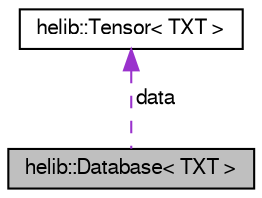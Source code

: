 digraph "helib::Database&lt; TXT &gt;"
{
  edge [fontname="FreeSans",fontsize="10",labelfontname="FreeSans",labelfontsize="10"];
  node [fontname="FreeSans",fontsize="10",shape=record];
  Node1 [label="helib::Database\< TXT \>",height=0.2,width=0.4,color="black", fillcolor="grey75", style="filled", fontcolor="black"];
  Node2 -> Node1 [dir="back",color="darkorchid3",fontsize="10",style="dashed",label=" data" ];
  Node2 [label="helib::Tensor\< TXT \>",height=0.2,width=0.4,color="black", fillcolor="white", style="filled",URL="$classhelib_1_1_tensor.html"];
}
